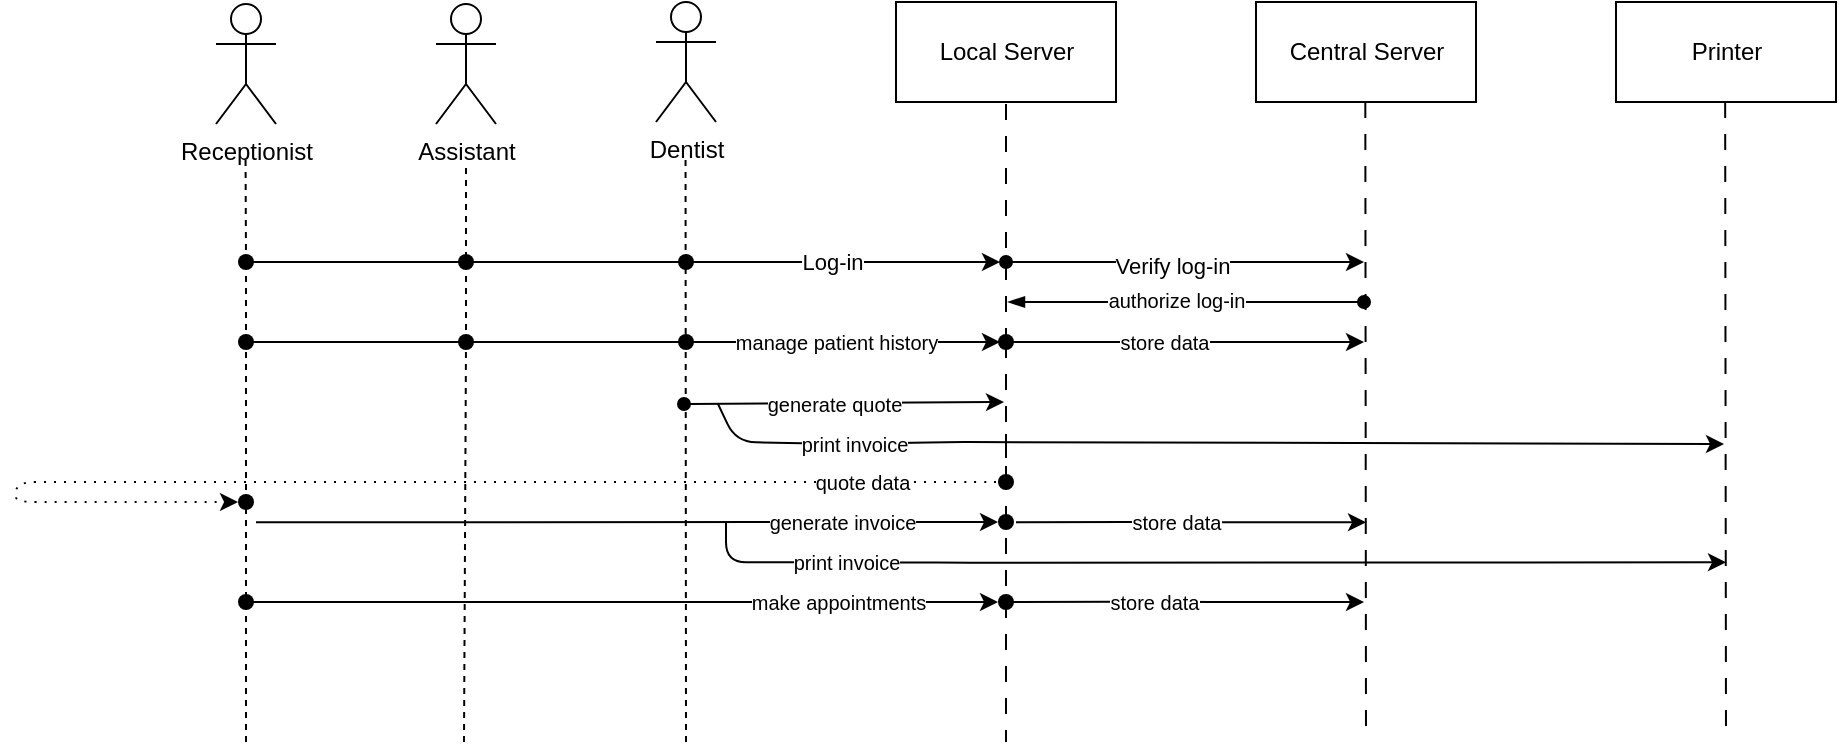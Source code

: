<mxfile>
    <diagram id="_xIKUqn03gg2aaCmdIwg" name="Page-1">
        <mxGraphModel dx="779" dy="543" grid="1" gridSize="10" guides="1" tooltips="1" connect="1" arrows="1" fold="1" page="1" pageScale="1" pageWidth="1169" pageHeight="827" math="0" shadow="0">
            <root>
                <mxCell id="0"/>
                <mxCell id="1" parent="0"/>
                <mxCell id="2" value="Dentist" style="shape=umlActor;verticalLabelPosition=bottom;verticalAlign=top;html=1;" parent="1" vertex="1">
                    <mxGeometry x="450" y="110" width="30" height="60" as="geometry"/>
                </mxCell>
                <mxCell id="7" style="edgeStyle=none;html=1;exitDx=0;exitDy=0;endArrow=none;endFill=0;dashed=1;dashPattern=8 8;startArrow=none;" parent="1" source="188" edge="1">
                    <mxGeometry relative="1" as="geometry">
                        <mxPoint x="625" y="480" as="targetPoint"/>
                        <mxPoint x="625.0" y="161" as="sourcePoint"/>
                    </mxGeometry>
                </mxCell>
                <mxCell id="4" value="Central Server" style="html=1;" parent="1" vertex="1">
                    <mxGeometry x="750" y="110" width="110" height="50" as="geometry"/>
                </mxCell>
                <mxCell id="5" value="Local Server" style="html=1;" parent="1" vertex="1">
                    <mxGeometry x="570" y="110" width="110" height="50" as="geometry"/>
                </mxCell>
                <mxCell id="8" style="edgeStyle=none;html=1;exitX=0.5;exitY=1;exitDx=0;exitDy=0;endArrow=none;endFill=0;dashed=1;dashPattern=8 8;" parent="1" edge="1">
                    <mxGeometry relative="1" as="geometry">
                        <mxPoint x="805" y="479" as="targetPoint"/>
                        <mxPoint x="804.66" y="160" as="sourcePoint"/>
                    </mxGeometry>
                </mxCell>
                <mxCell id="22" value="" style="endArrow=none;dashed=1;html=1;startArrow=none;" parent="1" edge="1">
                    <mxGeometry width="50" height="50" relative="1" as="geometry">
                        <mxPoint x="465" y="480" as="sourcePoint"/>
                        <mxPoint x="464.77" y="188" as="targetPoint"/>
                    </mxGeometry>
                </mxCell>
                <mxCell id="67" value="Assistant" style="shape=umlActor;verticalLabelPosition=bottom;verticalAlign=top;html=1;" vertex="1" parent="1">
                    <mxGeometry x="340" y="111" width="30" height="60" as="geometry"/>
                </mxCell>
                <mxCell id="68" value="" style="endArrow=none;dashed=1;html=1;startArrow=none;" edge="1" parent="1" source="154">
                    <mxGeometry width="50" height="50" relative="1" as="geometry">
                        <mxPoint x="354" y="480" as="sourcePoint"/>
                        <mxPoint x="355" y="190" as="targetPoint"/>
                    </mxGeometry>
                </mxCell>
                <mxCell id="70" value="Receptionist" style="shape=umlActor;verticalLabelPosition=bottom;verticalAlign=top;html=1;" vertex="1" parent="1">
                    <mxGeometry x="230" y="111" width="30" height="60" as="geometry"/>
                </mxCell>
                <mxCell id="71" value="" style="endArrow=none;dashed=1;html=1;startArrow=none;" edge="1" parent="1" source="92">
                    <mxGeometry width="50" height="50" relative="1" as="geometry">
                        <mxPoint x="244.77" y="817" as="sourcePoint"/>
                        <mxPoint x="244.77" y="187" as="targetPoint"/>
                    </mxGeometry>
                </mxCell>
                <mxCell id="72" value="" style="endArrow=classic;html=1;startArrow=none;" edge="1" parent="1" source="95">
                    <mxGeometry width="50" height="50" relative="1" as="geometry">
                        <mxPoint x="250" y="240" as="sourcePoint"/>
                        <mxPoint x="622" y="240" as="targetPoint"/>
                    </mxGeometry>
                </mxCell>
                <mxCell id="76" value="" style="endArrow=classic;html=1;startArrow=oval;startFill=1;" edge="1" parent="1">
                    <mxGeometry width="50" height="50" relative="1" as="geometry">
                        <mxPoint x="625" y="240" as="sourcePoint"/>
                        <mxPoint x="804" y="240" as="targetPoint"/>
                    </mxGeometry>
                </mxCell>
                <mxCell id="77" value="Verify log-in" style="edgeLabel;html=1;align=center;verticalAlign=middle;resizable=0;points=[];" vertex="1" connectable="0" parent="76">
                    <mxGeometry x="-0.31" y="-2" relative="1" as="geometry">
                        <mxPoint x="21" as="offset"/>
                    </mxGeometry>
                </mxCell>
                <mxCell id="80" value="" style="endArrow=classic;html=1;startArrow=none;" edge="1" parent="1" source="156">
                    <mxGeometry width="50" height="50" relative="1" as="geometry">
                        <mxPoint x="244" y="280" as="sourcePoint"/>
                        <mxPoint x="622" y="280" as="targetPoint"/>
                        <Array as="points">
                            <mxPoint x="425" y="280"/>
                        </Array>
                    </mxGeometry>
                </mxCell>
                <mxCell id="82" value="" style="endArrow=classic;html=1;" edge="1" parent="1">
                    <mxGeometry width="50" height="50" relative="1" as="geometry">
                        <mxPoint x="620" y="280" as="sourcePoint"/>
                        <mxPoint x="804" y="280" as="targetPoint"/>
                    </mxGeometry>
                </mxCell>
                <mxCell id="83" value="&lt;font style=&quot;font-size: 10px;&quot;&gt;store data&lt;/font&gt;" style="edgeLabel;html=1;align=center;verticalAlign=middle;resizable=0;points=[];" vertex="1" connectable="0" parent="82">
                    <mxGeometry x="-0.231" relative="1" as="geometry">
                        <mxPoint x="13" as="offset"/>
                    </mxGeometry>
                </mxCell>
                <mxCell id="93" value="" style="endArrow=none;html=1;" edge="1" parent="1" target="92">
                    <mxGeometry width="50" height="50" relative="1" as="geometry">
                        <mxPoint x="250" y="240" as="sourcePoint"/>
                        <mxPoint x="620.0" y="240" as="targetPoint"/>
                    </mxGeometry>
                </mxCell>
                <mxCell id="94" value="Log-in" style="edgeLabel;html=1;align=center;verticalAlign=middle;resizable=0;points=[];" vertex="1" connectable="0" parent="93">
                    <mxGeometry x="-0.231" relative="1" as="geometry">
                        <mxPoint x="290" as="offset"/>
                    </mxGeometry>
                </mxCell>
                <mxCell id="96" value="" style="endArrow=none;html=1;startArrow=none;" edge="1" parent="1" target="95">
                    <mxGeometry width="50" height="50" relative="1" as="geometry">
                        <mxPoint x="245" y="240" as="sourcePoint"/>
                        <mxPoint x="620.0" y="240" as="targetPoint"/>
                    </mxGeometry>
                </mxCell>
                <mxCell id="95" value="" style="shape=waypoint;sketch=0;size=6;pointerEvents=1;points=[];fillColor=none;resizable=0;rotatable=0;perimeter=centerPerimeter;snapToPoint=1;fontSize=10;strokeWidth=2;" vertex="1" parent="1">
                    <mxGeometry x="345" y="230" width="20" height="20" as="geometry"/>
                </mxCell>
                <mxCell id="97" value="" style="shape=waypoint;sketch=0;size=6;pointerEvents=1;points=[];fillColor=none;resizable=0;rotatable=0;perimeter=centerPerimeter;snapToPoint=1;fontSize=10;strokeWidth=2;" vertex="1" parent="1">
                    <mxGeometry x="455" y="230" width="20" height="20" as="geometry"/>
                </mxCell>
                <mxCell id="107" value="" style="endArrow=classic;html=1;startArrow=none;" edge="1" parent="1">
                    <mxGeometry width="50" height="50" relative="1" as="geometry">
                        <mxPoint x="250" y="370.17" as="sourcePoint"/>
                        <mxPoint x="621" y="370" as="targetPoint"/>
                    </mxGeometry>
                </mxCell>
                <mxCell id="108" value="generate invoice" style="edgeLabel;html=1;align=center;verticalAlign=middle;resizable=0;points=[];fontSize=10;" vertex="1" connectable="0" parent="107">
                    <mxGeometry x="0.464" relative="1" as="geometry">
                        <mxPoint x="21" as="offset"/>
                    </mxGeometry>
                </mxCell>
                <mxCell id="109" value="" style="endArrow=classic;html=1;startArrow=none;" edge="1" parent="1">
                    <mxGeometry width="50" height="50" relative="1" as="geometry">
                        <mxPoint x="630" y="370.17" as="sourcePoint"/>
                        <mxPoint x="805" y="370.17" as="targetPoint"/>
                        <Array as="points">
                            <mxPoint x="695" y="370"/>
                            <mxPoint x="745" y="370.17"/>
                        </Array>
                    </mxGeometry>
                </mxCell>
                <mxCell id="211" value="store data" style="edgeLabel;html=1;align=center;verticalAlign=middle;resizable=0;points=[];fontSize=10;" vertex="1" connectable="0" parent="109">
                    <mxGeometry x="-0.394" y="-1" relative="1" as="geometry">
                        <mxPoint x="27" y="-1" as="offset"/>
                    </mxGeometry>
                </mxCell>
                <mxCell id="111" value="" style="endArrow=classic;html=1;" edge="1" parent="1" source="113">
                    <mxGeometry width="50" height="50" relative="1" as="geometry">
                        <mxPoint x="250" y="390" as="sourcePoint"/>
                        <mxPoint x="621" y="410" as="targetPoint"/>
                        <Array as="points">
                            <mxPoint x="450" y="410"/>
                            <mxPoint x="490" y="410"/>
                        </Array>
                    </mxGeometry>
                </mxCell>
                <mxCell id="117" value="make appointments" style="edgeLabel;html=1;align=center;verticalAlign=middle;resizable=0;points=[];fontSize=10;" vertex="1" connectable="0" parent="111">
                    <mxGeometry x="0.406" relative="1" as="geometry">
                        <mxPoint x="31" as="offset"/>
                    </mxGeometry>
                </mxCell>
                <mxCell id="114" value="" style="endArrow=none;dashed=1;html=1;exitX=0.65;exitY=0.65;exitDx=0;exitDy=0;exitPerimeter=0;" edge="1" parent="1" source="113" target="113">
                    <mxGeometry width="50" height="50" relative="1" as="geometry">
                        <mxPoint x="244.77" y="817" as="sourcePoint"/>
                        <mxPoint x="244.77" y="187" as="targetPoint"/>
                    </mxGeometry>
                </mxCell>
                <mxCell id="113" value="" style="shape=waypoint;sketch=0;size=6;pointerEvents=1;points=[];fillColor=none;resizable=0;rotatable=0;perimeter=centerPerimeter;snapToPoint=1;fontSize=10;" vertex="1" parent="1">
                    <mxGeometry x="235" y="400" width="20" height="20" as="geometry"/>
                </mxCell>
                <mxCell id="116" value="" style="endArrow=none;dashed=1;html=1;startArrow=none;" edge="1" parent="1" target="115">
                    <mxGeometry width="50" height="50" relative="1" as="geometry">
                        <mxPoint x="245" y="480" as="sourcePoint"/>
                        <mxPoint x="244.77" y="187" as="targetPoint"/>
                    </mxGeometry>
                </mxCell>
                <mxCell id="115" value="" style="shape=waypoint;sketch=0;size=6;pointerEvents=1;points=[];fillColor=none;resizable=0;rotatable=0;perimeter=centerPerimeter;snapToPoint=1;fontSize=10;" vertex="1" parent="1">
                    <mxGeometry x="235" y="350" width="20" height="20" as="geometry"/>
                </mxCell>
                <mxCell id="124" value="" style="shape=waypoint;sketch=0;size=6;pointerEvents=1;points=[];fillColor=none;resizable=0;rotatable=0;perimeter=centerPerimeter;snapToPoint=1;fontSize=10;strokeWidth=2;" vertex="1" parent="1">
                    <mxGeometry x="615" y="360" width="20" height="20" as="geometry"/>
                </mxCell>
                <mxCell id="130" value="" style="edgeStyle=none;html=1;exitX=0.5;exitY=1;exitDx=0;exitDy=0;endArrow=none;endFill=0;dashed=1;dashPattern=8 8;" edge="1" parent="1" target="129">
                    <mxGeometry relative="1" as="geometry">
                        <mxPoint x="625" y="822.379" as="targetPoint"/>
                        <mxPoint x="625.0" y="161" as="sourcePoint"/>
                    </mxGeometry>
                </mxCell>
                <mxCell id="129" value="" style="shape=waypoint;sketch=0;size=6;pointerEvents=1;points=[];fillColor=none;resizable=0;rotatable=0;perimeter=centerPerimeter;snapToPoint=1;fontSize=10;strokeWidth=2;" vertex="1" parent="1">
                    <mxGeometry x="615" y="270" width="20" height="20" as="geometry"/>
                </mxCell>
                <mxCell id="139" value="" style="edgeStyle=none;orthogonalLoop=1;jettySize=auto;html=1;fontSize=10;startArrow=oval;startFill=1;" edge="1" parent="1">
                    <mxGeometry width="100" relative="1" as="geometry">
                        <mxPoint x="464" y="311" as="sourcePoint"/>
                        <mxPoint x="624" y="310" as="targetPoint"/>
                        <Array as="points"/>
                    </mxGeometry>
                </mxCell>
                <mxCell id="140" value="generate quote" style="edgeLabel;html=1;align=center;verticalAlign=middle;resizable=0;points=[];fontSize=10;" vertex="1" connectable="0" parent="139">
                    <mxGeometry x="0.44" y="1" relative="1" as="geometry">
                        <mxPoint x="-40" y="1" as="offset"/>
                    </mxGeometry>
                </mxCell>
                <mxCell id="141" value="" style="endArrow=none;dashed=1;html=1;startArrow=none;" edge="1" parent="1" source="152" target="92">
                    <mxGeometry width="50" height="50" relative="1" as="geometry">
                        <mxPoint x="245" y="360" as="sourcePoint"/>
                        <mxPoint x="244.77" y="187" as="targetPoint"/>
                    </mxGeometry>
                </mxCell>
                <mxCell id="92" value="" style="shape=waypoint;sketch=0;size=6;pointerEvents=1;points=[];fillColor=none;resizable=0;rotatable=0;perimeter=centerPerimeter;snapToPoint=1;fontSize=10;" vertex="1" parent="1">
                    <mxGeometry x="235" y="230" width="20" height="20" as="geometry"/>
                </mxCell>
                <mxCell id="143" value="" style="edgeStyle=none;html=1;exitDx=0;exitDy=0;endArrow=none;endFill=0;dashed=1;dashPattern=8 8;startArrow=none;" edge="1" parent="1" source="205">
                    <mxGeometry relative="1" as="geometry">
                        <mxPoint x="625.0" y="330.0" as="targetPoint"/>
                        <mxPoint x="625" y="300" as="sourcePoint"/>
                        <Array as="points">
                            <mxPoint x="625" y="320"/>
                        </Array>
                    </mxGeometry>
                </mxCell>
                <mxCell id="153" value="" style="endArrow=none;dashed=1;html=1;startArrow=none;" edge="1" parent="1" source="115" target="152">
                    <mxGeometry width="50" height="50" relative="1" as="geometry">
                        <mxPoint x="245" y="360.0" as="sourcePoint"/>
                        <mxPoint x="245" y="240" as="targetPoint"/>
                    </mxGeometry>
                </mxCell>
                <mxCell id="152" value="" style="shape=waypoint;sketch=0;size=6;pointerEvents=1;points=[];fillColor=none;resizable=0;rotatable=0;perimeter=centerPerimeter;snapToPoint=1;fontSize=10;" vertex="1" parent="1">
                    <mxGeometry x="235" y="270" width="20" height="20" as="geometry"/>
                </mxCell>
                <mxCell id="155" value="" style="endArrow=none;dashed=1;html=1;" edge="1" parent="1" target="154">
                    <mxGeometry width="50" height="50" relative="1" as="geometry">
                        <mxPoint x="354" y="480" as="sourcePoint"/>
                        <mxPoint x="354.77" y="187" as="targetPoint"/>
                    </mxGeometry>
                </mxCell>
                <mxCell id="154" value="" style="shape=waypoint;sketch=0;size=6;pointerEvents=1;points=[];fillColor=none;resizable=0;rotatable=0;perimeter=centerPerimeter;snapToPoint=1;fontSize=10;strokeWidth=2;" vertex="1" parent="1">
                    <mxGeometry x="345" y="270" width="20" height="20" as="geometry"/>
                </mxCell>
                <mxCell id="157" value="" style="endArrow=none;html=1;" edge="1" parent="1" target="156">
                    <mxGeometry width="50" height="50" relative="1" as="geometry">
                        <mxPoint x="244.0" y="280.0" as="sourcePoint"/>
                        <mxPoint x="625.0" y="280.0" as="targetPoint"/>
                        <Array as="points"/>
                    </mxGeometry>
                </mxCell>
                <mxCell id="158" value="&lt;font style=&quot;font-size: 10px;&quot;&gt;manage patient history&lt;/font&gt;" style="edgeLabel;html=1;align=center;verticalAlign=middle;resizable=0;points=[];" vertex="1" connectable="0" parent="157">
                    <mxGeometry x="-0.231" relative="1" as="geometry">
                        <mxPoint x="211" as="offset"/>
                    </mxGeometry>
                </mxCell>
                <mxCell id="156" value="" style="shape=waypoint;sketch=0;size=6;pointerEvents=1;points=[];fillColor=none;resizable=0;rotatable=0;perimeter=centerPerimeter;snapToPoint=1;fontSize=10;strokeWidth=2;" vertex="1" parent="1">
                    <mxGeometry x="455" y="270" width="20" height="20" as="geometry"/>
                </mxCell>
                <mxCell id="166" value="" style="edgeStyle=none;orthogonalLoop=1;jettySize=auto;html=1;fontSize=10;startArrow=blockThin;startFill=1;endArrow=oval;endFill=1;sourcePerimeterSpacing=2;" edge="1" parent="1">
                    <mxGeometry width="100" relative="1" as="geometry">
                        <mxPoint x="626" y="260" as="sourcePoint"/>
                        <mxPoint x="804" y="260" as="targetPoint"/>
                        <Array as="points"/>
                    </mxGeometry>
                </mxCell>
                <mxCell id="167" value="authorize log-in" style="edgeLabel;html=1;align=center;verticalAlign=middle;resizable=0;points=[];fontSize=10;" vertex="1" connectable="0" parent="166">
                    <mxGeometry x="-0.259" y="1" relative="1" as="geometry">
                        <mxPoint x="18" as="offset"/>
                    </mxGeometry>
                </mxCell>
                <mxCell id="169" value="Printer" style="html=1;" vertex="1" parent="1">
                    <mxGeometry x="930" y="110" width="110" height="50" as="geometry"/>
                </mxCell>
                <mxCell id="170" style="edgeStyle=none;html=1;exitX=0.5;exitY=1;exitDx=0;exitDy=0;endArrow=none;endFill=0;dashed=1;dashPattern=8 8;" edge="1" parent="1">
                    <mxGeometry relative="1" as="geometry">
                        <mxPoint x="985" y="480" as="targetPoint"/>
                        <mxPoint x="984.58" y="160" as="sourcePoint"/>
                    </mxGeometry>
                </mxCell>
                <mxCell id="186" value="" style="endArrow=classic;html=1;startArrow=none;" edge="1" parent="1">
                    <mxGeometry width="50" height="50" relative="1" as="geometry">
                        <mxPoint x="624" y="410.05" as="sourcePoint"/>
                        <mxPoint x="804" y="410" as="targetPoint"/>
                        <Array as="points">
                            <mxPoint x="689" y="409.88"/>
                            <mxPoint x="739" y="410.05"/>
                        </Array>
                    </mxGeometry>
                </mxCell>
                <mxCell id="187" value="&lt;font style=&quot;font-size: 10px;&quot;&gt;store data&lt;/font&gt;" style="edgeLabel;html=1;align=center;verticalAlign=middle;resizable=0;points=[];" vertex="1" connectable="0" parent="1">
                    <mxGeometry x="698.86" y="410.05" as="geometry"/>
                </mxCell>
                <mxCell id="189" value="" style="edgeStyle=none;html=1;exitDx=0;exitDy=0;endArrow=none;endFill=0;dashed=1;dashPattern=8 8;startArrow=none;" edge="1" parent="1" target="188">
                    <mxGeometry relative="1" as="geometry">
                        <mxPoint x="625" y="480" as="targetPoint"/>
                        <mxPoint x="625.0" y="330.0" as="sourcePoint"/>
                        <Array as="points">
                            <mxPoint x="625" y="360"/>
                        </Array>
                    </mxGeometry>
                </mxCell>
                <mxCell id="188" value="" style="shape=waypoint;sketch=0;size=6;pointerEvents=1;points=[];fillColor=none;resizable=0;rotatable=0;perimeter=centerPerimeter;snapToPoint=1;fontSize=10;strokeWidth=2;" vertex="1" parent="1">
                    <mxGeometry x="615" y="400" width="20" height="20" as="geometry"/>
                </mxCell>
                <mxCell id="190" value="" style="endArrow=classic;html=1;startArrow=none;" edge="1" parent="1">
                    <mxGeometry width="50" height="50" relative="1" as="geometry">
                        <mxPoint x="485" y="370.17" as="sourcePoint"/>
                        <mxPoint x="985" y="390.17" as="targetPoint"/>
                        <Array as="points">
                            <mxPoint x="485" y="390.17"/>
                            <mxPoint x="550" y="390.17"/>
                            <mxPoint x="600" y="390.34"/>
                        </Array>
                    </mxGeometry>
                </mxCell>
                <mxCell id="191" value="print invoice" style="edgeLabel;html=1;align=center;verticalAlign=middle;resizable=0;points=[];fontSize=10;" vertex="1" connectable="0" parent="190">
                    <mxGeometry x="-0.82" relative="1" as="geometry">
                        <mxPoint x="33" as="offset"/>
                    </mxGeometry>
                </mxCell>
                <mxCell id="193" value="" style="shape=waypoint;sketch=0;size=6;pointerEvents=1;points=[];fillColor=none;resizable=0;rotatable=0;perimeter=centerPerimeter;snapToPoint=1;fontSize=10;" vertex="1" parent="1">
                    <mxGeometry x="235" y="400" width="20" height="20" as="geometry"/>
                </mxCell>
                <mxCell id="194" value="" style="shape=waypoint;sketch=0;size=6;pointerEvents=1;points=[];fillColor=none;resizable=0;rotatable=0;perimeter=centerPerimeter;snapToPoint=1;fontSize=10;" vertex="1" parent="1">
                    <mxGeometry x="235" y="350" width="20" height="20" as="geometry"/>
                </mxCell>
                <mxCell id="195" value="" style="shape=waypoint;sketch=0;size=6;pointerEvents=1;points=[];fillColor=none;resizable=0;rotatable=0;perimeter=centerPerimeter;snapToPoint=1;fontSize=10;" vertex="1" parent="1">
                    <mxGeometry x="235" y="270" width="20" height="20" as="geometry"/>
                </mxCell>
                <mxCell id="196" value="" style="shape=waypoint;sketch=0;size=6;pointerEvents=1;points=[];fillColor=none;resizable=0;rotatable=0;perimeter=centerPerimeter;snapToPoint=1;fontSize=10;strokeWidth=2;" vertex="1" parent="1">
                    <mxGeometry x="235" y="400" width="20" height="20" as="geometry"/>
                </mxCell>
                <mxCell id="197" value="" style="shape=waypoint;sketch=0;size=6;pointerEvents=1;points=[];fillColor=none;resizable=0;rotatable=0;perimeter=centerPerimeter;snapToPoint=1;fontSize=10;strokeWidth=2;" vertex="1" parent="1">
                    <mxGeometry x="235" y="350" width="20" height="20" as="geometry"/>
                </mxCell>
                <mxCell id="198" value="" style="shape=waypoint;sketch=0;size=6;pointerEvents=1;points=[];fillColor=none;resizable=0;rotatable=0;perimeter=centerPerimeter;snapToPoint=1;fontSize=10;strokeWidth=2;" vertex="1" parent="1">
                    <mxGeometry x="235" y="270" width="20" height="20" as="geometry"/>
                </mxCell>
                <mxCell id="199" value="" style="shape=waypoint;sketch=0;size=6;pointerEvents=1;points=[];fillColor=none;resizable=0;rotatable=0;perimeter=centerPerimeter;snapToPoint=1;fontSize=10;strokeWidth=2;" vertex="1" parent="1">
                    <mxGeometry x="235" y="230" width="20" height="20" as="geometry"/>
                </mxCell>
                <mxCell id="203" value="" style="edgeStyle=none;orthogonalLoop=1;jettySize=auto;html=1;fontSize=10;startArrow=none;startFill=0;dashed=1;dashPattern=1 4;" edge="1" parent="1" source="205">
                    <mxGeometry width="100" relative="1" as="geometry">
                        <mxPoint x="624" y="330" as="sourcePoint"/>
                        <mxPoint x="241" y="360" as="targetPoint"/>
                        <Array as="points">
                            <mxPoint x="610" y="350"/>
                            <mxPoint x="290" y="350"/>
                            <mxPoint x="130" y="350"/>
                            <mxPoint x="130" y="360"/>
                        </Array>
                    </mxGeometry>
                </mxCell>
                <mxCell id="204" value="quote data" style="edgeLabel;html=1;align=center;verticalAlign=middle;resizable=0;points=[];fontSize=10;" vertex="1" connectable="0" parent="203">
                    <mxGeometry x="0.44" y="1" relative="1" as="geometry">
                        <mxPoint x="371" y="-1" as="offset"/>
                    </mxGeometry>
                </mxCell>
                <mxCell id="206" value="" style="edgeStyle=none;html=1;exitDx=0;exitDy=0;endArrow=none;endFill=0;dashed=1;dashPattern=8 8;startArrow=none;" edge="1" parent="1" source="129" target="205">
                    <mxGeometry relative="1" as="geometry">
                        <mxPoint x="625.0" y="330.0" as="targetPoint"/>
                        <mxPoint x="625.0" y="280.0" as="sourcePoint"/>
                        <Array as="points"/>
                    </mxGeometry>
                </mxCell>
                <mxCell id="205" value="" style="shape=waypoint;sketch=0;size=6;pointerEvents=1;points=[];fillColor=none;resizable=0;rotatable=0;perimeter=centerPerimeter;snapToPoint=1;fontSize=10;strokeWidth=2;" vertex="1" parent="1">
                    <mxGeometry x="615" y="340" width="20" height="20" as="geometry"/>
                </mxCell>
                <mxCell id="207" value="" style="endArrow=classic;html=1;startArrow=none;" edge="1" parent="1">
                    <mxGeometry width="50" height="50" relative="1" as="geometry">
                        <mxPoint x="481" y="311" as="sourcePoint"/>
                        <mxPoint x="984" y="331" as="targetPoint"/>
                        <Array as="points">
                            <mxPoint x="490" y="330"/>
                            <mxPoint x="546" y="331"/>
                            <mxPoint x="596" y="330"/>
                        </Array>
                    </mxGeometry>
                </mxCell>
                <mxCell id="208" value="print invoice" style="edgeLabel;html=1;align=center;verticalAlign=middle;resizable=0;points=[];fontSize=10;" vertex="1" connectable="0" parent="207">
                    <mxGeometry x="-0.82" relative="1" as="geometry">
                        <mxPoint x="33" as="offset"/>
                    </mxGeometry>
                </mxCell>
            </root>
        </mxGraphModel>
    </diagram>
</mxfile>